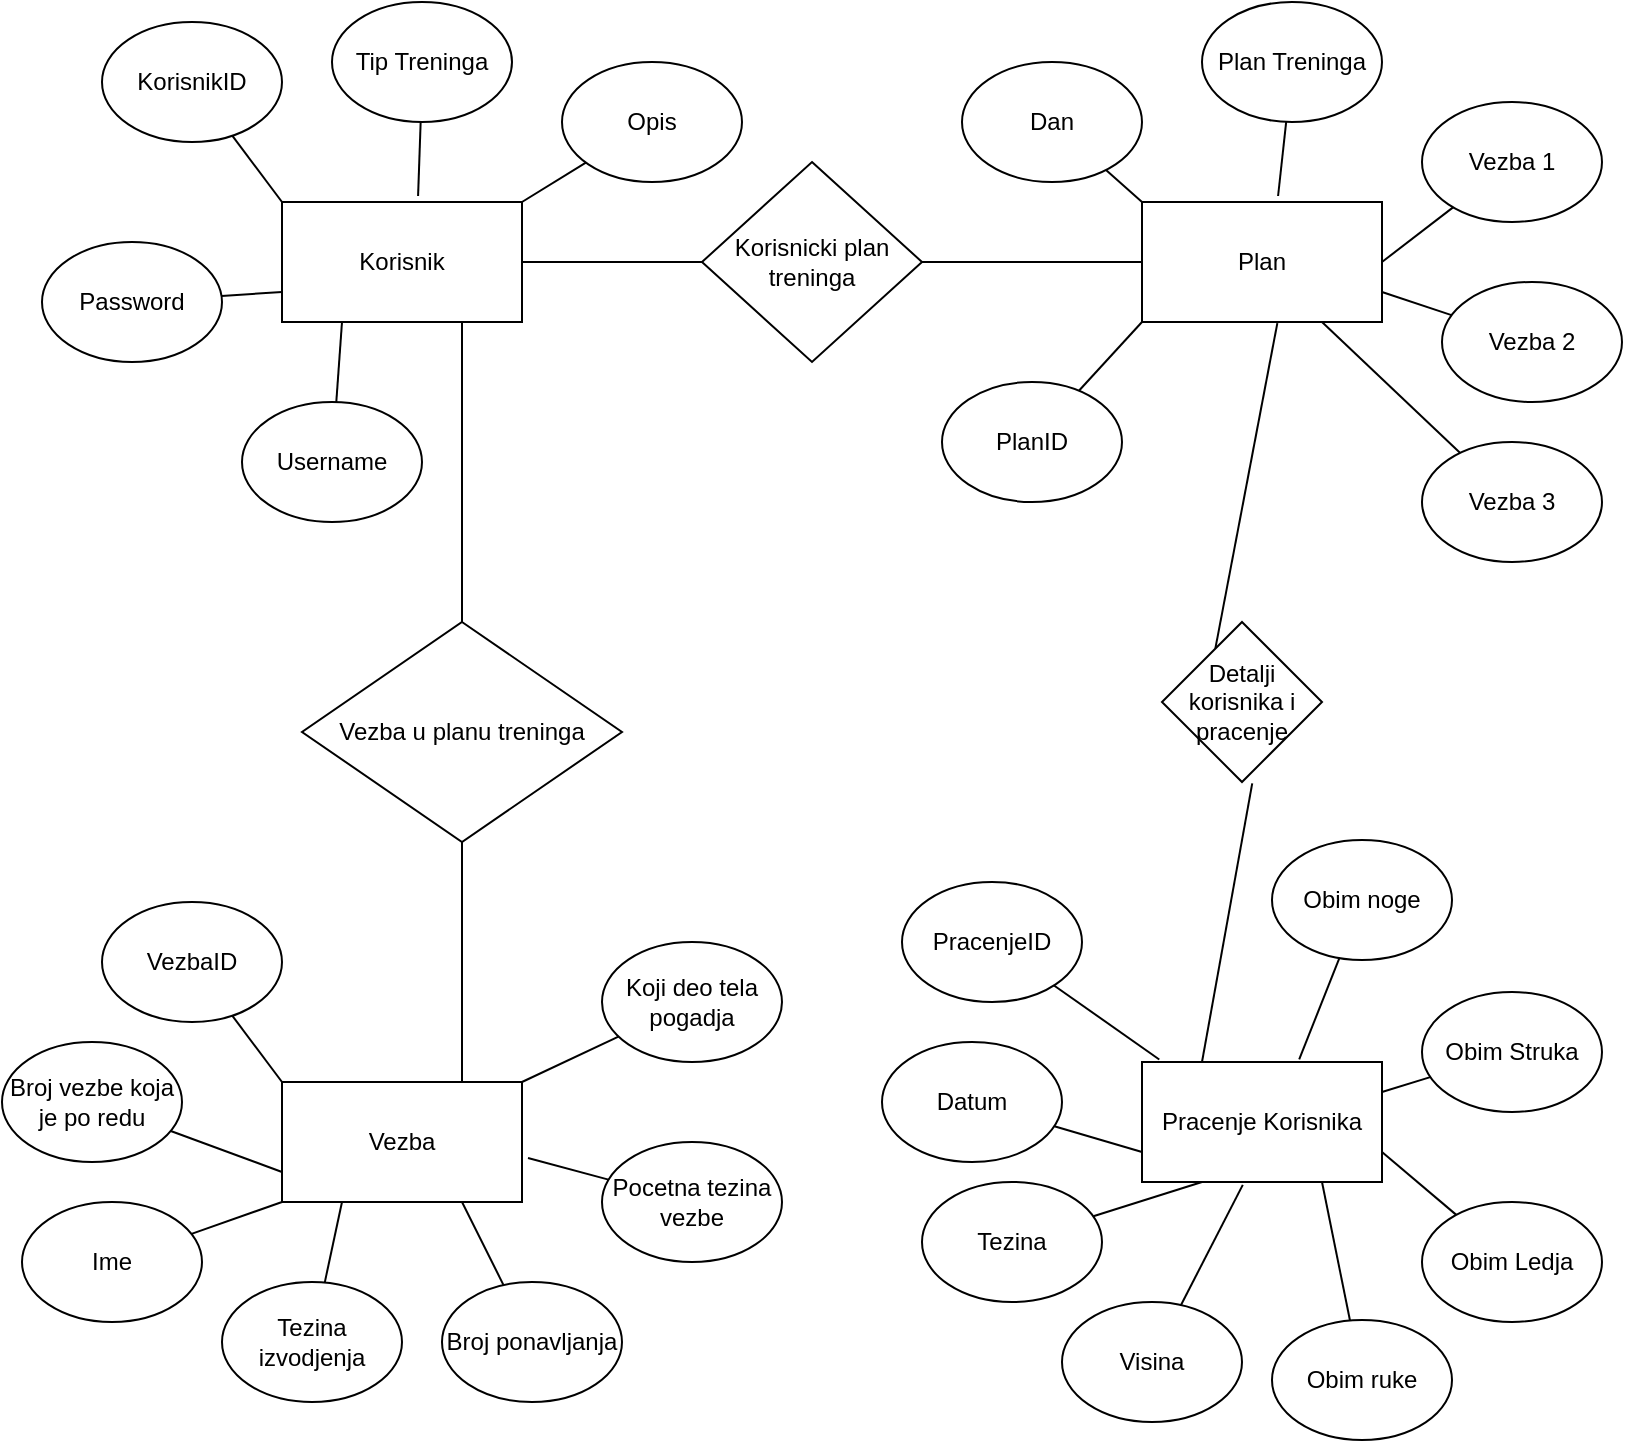 <mxfile version="22.1.5" type="github">
  <diagram name="Page-1" id="UNSRawnvGa96_E9ccSbv">
    <mxGraphModel dx="1085" dy="684" grid="1" gridSize="10" guides="1" tooltips="1" connect="1" arrows="1" fold="1" page="1" pageScale="1" pageWidth="850" pageHeight="1100" math="0" shadow="0">
      <root>
        <mxCell id="0" />
        <mxCell id="1" parent="0" />
        <mxCell id="w4WJriM2NWNoqD3AVZqt-1" value="Korisnik" style="rounded=0;whiteSpace=wrap;html=1;" vertex="1" parent="1">
          <mxGeometry x="170" y="160" width="120" height="60" as="geometry" />
        </mxCell>
        <mxCell id="w4WJriM2NWNoqD3AVZqt-2" value="" style="endArrow=none;html=1;rounded=0;" edge="1" parent="1" target="w4WJriM2NWNoqD3AVZqt-3">
          <mxGeometry width="50" height="50" relative="1" as="geometry">
            <mxPoint x="290" y="160" as="sourcePoint" />
            <mxPoint x="320" y="130" as="targetPoint" />
          </mxGeometry>
        </mxCell>
        <mxCell id="w4WJriM2NWNoqD3AVZqt-3" value="Opis" style="ellipse;whiteSpace=wrap;html=1;" vertex="1" parent="1">
          <mxGeometry x="310" y="90" width="90" height="60" as="geometry" />
        </mxCell>
        <mxCell id="w4WJriM2NWNoqD3AVZqt-4" value="" style="endArrow=none;html=1;rounded=0;exitX=0.567;exitY=-0.05;exitDx=0;exitDy=0;exitPerimeter=0;" edge="1" parent="1" target="w4WJriM2NWNoqD3AVZqt-5" source="w4WJriM2NWNoqD3AVZqt-1">
          <mxGeometry width="50" height="50" relative="1" as="geometry">
            <mxPoint x="175" y="130" as="sourcePoint" />
            <mxPoint x="205" y="100" as="targetPoint" />
          </mxGeometry>
        </mxCell>
        <mxCell id="w4WJriM2NWNoqD3AVZqt-5" value="Tip Treninga" style="ellipse;whiteSpace=wrap;html=1;" vertex="1" parent="1">
          <mxGeometry x="195" y="60" width="90" height="60" as="geometry" />
        </mxCell>
        <mxCell id="w4WJriM2NWNoqD3AVZqt-6" value="" style="endArrow=none;html=1;rounded=0;exitX=0;exitY=0;exitDx=0;exitDy=0;" edge="1" parent="1" target="w4WJriM2NWNoqD3AVZqt-7" source="w4WJriM2NWNoqD3AVZqt-1">
          <mxGeometry width="50" height="50" relative="1" as="geometry">
            <mxPoint x="50" y="130" as="sourcePoint" />
            <mxPoint x="80" y="100" as="targetPoint" />
          </mxGeometry>
        </mxCell>
        <mxCell id="w4WJriM2NWNoqD3AVZqt-7" value="KorisnikID" style="ellipse;whiteSpace=wrap;html=1;" vertex="1" parent="1">
          <mxGeometry x="80" y="70" width="90" height="60" as="geometry" />
        </mxCell>
        <mxCell id="w4WJriM2NWNoqD3AVZqt-8" value="" style="endArrow=none;html=1;rounded=0;exitX=0;exitY=0.75;exitDx=0;exitDy=0;" edge="1" parent="1" target="w4WJriM2NWNoqD3AVZqt-9" source="w4WJriM2NWNoqD3AVZqt-1">
          <mxGeometry width="50" height="50" relative="1" as="geometry">
            <mxPoint x="160" y="180" as="sourcePoint" />
            <mxPoint x="60" y="220" as="targetPoint" />
          </mxGeometry>
        </mxCell>
        <mxCell id="w4WJriM2NWNoqD3AVZqt-9" value="Password" style="ellipse;whiteSpace=wrap;html=1;" vertex="1" parent="1">
          <mxGeometry x="50" y="180" width="90" height="60" as="geometry" />
        </mxCell>
        <mxCell id="w4WJriM2NWNoqD3AVZqt-10" value="" style="endArrow=none;html=1;rounded=0;exitX=0.25;exitY=1;exitDx=0;exitDy=0;" edge="1" parent="1" target="w4WJriM2NWNoqD3AVZqt-11" source="w4WJriM2NWNoqD3AVZqt-1">
          <mxGeometry width="50" height="50" relative="1" as="geometry">
            <mxPoint x="130" y="330" as="sourcePoint" />
            <mxPoint x="160" y="300" as="targetPoint" />
          </mxGeometry>
        </mxCell>
        <mxCell id="w4WJriM2NWNoqD3AVZqt-11" value="Username" style="ellipse;whiteSpace=wrap;html=1;" vertex="1" parent="1">
          <mxGeometry x="150" y="260" width="90" height="60" as="geometry" />
        </mxCell>
        <mxCell id="w4WJriM2NWNoqD3AVZqt-13" value="" style="endArrow=none;html=1;rounded=0;exitX=1;exitY=0.5;exitDx=0;exitDy=0;" edge="1" parent="1" source="w4WJriM2NWNoqD3AVZqt-1" target="w4WJriM2NWNoqD3AVZqt-14">
          <mxGeometry width="50" height="50" relative="1" as="geometry">
            <mxPoint x="400" y="350" as="sourcePoint" />
            <mxPoint x="440" y="190" as="targetPoint" />
          </mxGeometry>
        </mxCell>
        <mxCell id="w4WJriM2NWNoqD3AVZqt-14" value="Korisnicki plan treninga" style="rhombus;whiteSpace=wrap;html=1;" vertex="1" parent="1">
          <mxGeometry x="380" y="140" width="110" height="100" as="geometry" />
        </mxCell>
        <mxCell id="w4WJriM2NWNoqD3AVZqt-15" value="" style="endArrow=none;html=1;rounded=0;entryX=0;entryY=0.5;entryDx=0;entryDy=0;" edge="1" parent="1" target="w4WJriM2NWNoqD3AVZqt-17">
          <mxGeometry width="50" height="50" relative="1" as="geometry">
            <mxPoint x="490" y="190" as="sourcePoint" />
            <mxPoint x="570" y="190" as="targetPoint" />
          </mxGeometry>
        </mxCell>
        <mxCell id="w4WJriM2NWNoqD3AVZqt-17" value="Plan" style="rounded=0;whiteSpace=wrap;html=1;" vertex="1" parent="1">
          <mxGeometry x="600" y="160" width="120" height="60" as="geometry" />
        </mxCell>
        <mxCell id="w4WJriM2NWNoqD3AVZqt-18" value="" style="endArrow=none;html=1;rounded=0;exitX=0.567;exitY=-0.05;exitDx=0;exitDy=0;exitPerimeter=0;" edge="1" parent="1" source="w4WJriM2NWNoqD3AVZqt-17" target="w4WJriM2NWNoqD3AVZqt-19">
          <mxGeometry width="50" height="50" relative="1" as="geometry">
            <mxPoint x="645" y="160" as="sourcePoint" />
            <mxPoint x="675" y="130" as="targetPoint" />
          </mxGeometry>
        </mxCell>
        <mxCell id="w4WJriM2NWNoqD3AVZqt-19" value="Plan Treninga" style="ellipse;whiteSpace=wrap;html=1;" vertex="1" parent="1">
          <mxGeometry x="630" y="60" width="90" height="60" as="geometry" />
        </mxCell>
        <mxCell id="w4WJriM2NWNoqD3AVZqt-20" value="" style="endArrow=none;html=1;rounded=0;exitX=0;exitY=0;exitDx=0;exitDy=0;" edge="1" parent="1" source="w4WJriM2NWNoqD3AVZqt-17" target="w4WJriM2NWNoqD3AVZqt-21">
          <mxGeometry width="50" height="50" relative="1" as="geometry">
            <mxPoint x="520" y="160" as="sourcePoint" />
            <mxPoint x="550" y="130" as="targetPoint" />
          </mxGeometry>
        </mxCell>
        <mxCell id="w4WJriM2NWNoqD3AVZqt-21" value="Dan" style="ellipse;whiteSpace=wrap;html=1;" vertex="1" parent="1">
          <mxGeometry x="510" y="90" width="90" height="60" as="geometry" />
        </mxCell>
        <mxCell id="w4WJriM2NWNoqD3AVZqt-22" value="" style="endArrow=none;html=1;rounded=0;exitX=1;exitY=0.75;exitDx=0;exitDy=0;" edge="1" parent="1" source="w4WJriM2NWNoqD3AVZqt-17" target="w4WJriM2NWNoqD3AVZqt-23">
          <mxGeometry width="50" height="50" relative="1" as="geometry">
            <mxPoint x="630" y="210" as="sourcePoint" />
            <mxPoint x="530" y="250" as="targetPoint" />
          </mxGeometry>
        </mxCell>
        <mxCell id="w4WJriM2NWNoqD3AVZqt-23" value="Vezba 2" style="ellipse;whiteSpace=wrap;html=1;" vertex="1" parent="1">
          <mxGeometry x="750" y="200" width="90" height="60" as="geometry" />
        </mxCell>
        <mxCell id="w4WJriM2NWNoqD3AVZqt-24" value="" style="endArrow=none;html=1;rounded=0;exitX=0.75;exitY=1;exitDx=0;exitDy=0;" edge="1" parent="1" source="w4WJriM2NWNoqD3AVZqt-17" target="w4WJriM2NWNoqD3AVZqt-25">
          <mxGeometry width="50" height="50" relative="1" as="geometry">
            <mxPoint x="600" y="360" as="sourcePoint" />
            <mxPoint x="630" y="330" as="targetPoint" />
          </mxGeometry>
        </mxCell>
        <mxCell id="w4WJriM2NWNoqD3AVZqt-25" value="&lt;div&gt;Vezba 3&lt;/div&gt;" style="ellipse;whiteSpace=wrap;html=1;" vertex="1" parent="1">
          <mxGeometry x="740" y="280" width="90" height="60" as="geometry" />
        </mxCell>
        <mxCell id="w4WJriM2NWNoqD3AVZqt-26" value="" style="endArrow=none;html=1;rounded=0;exitX=1;exitY=0.5;exitDx=0;exitDy=0;" edge="1" parent="1" target="w4WJriM2NWNoqD3AVZqt-27" source="w4WJriM2NWNoqD3AVZqt-17">
          <mxGeometry width="50" height="50" relative="1" as="geometry">
            <mxPoint x="808" y="120" as="sourcePoint" />
            <mxPoint x="640" y="146" as="targetPoint" />
          </mxGeometry>
        </mxCell>
        <mxCell id="w4WJriM2NWNoqD3AVZqt-27" value="Vezba 1" style="ellipse;whiteSpace=wrap;html=1;" vertex="1" parent="1">
          <mxGeometry x="740" y="110" width="90" height="60" as="geometry" />
        </mxCell>
        <mxCell id="w4WJriM2NWNoqD3AVZqt-28" value="" style="endArrow=none;html=1;rounded=0;exitX=0;exitY=1;exitDx=0;exitDy=0;" edge="1" parent="1" target="w4WJriM2NWNoqD3AVZqt-29" source="w4WJriM2NWNoqD3AVZqt-17">
          <mxGeometry width="50" height="50" relative="1" as="geometry">
            <mxPoint x="570" y="210" as="sourcePoint" />
            <mxPoint x="510" y="320" as="targetPoint" />
          </mxGeometry>
        </mxCell>
        <mxCell id="w4WJriM2NWNoqD3AVZqt-29" value="PlanID" style="ellipse;whiteSpace=wrap;html=1;" vertex="1" parent="1">
          <mxGeometry x="500" y="250" width="90" height="60" as="geometry" />
        </mxCell>
        <mxCell id="w4WJriM2NWNoqD3AVZqt-34" value="Vezba" style="rounded=0;whiteSpace=wrap;html=1;" vertex="1" parent="1">
          <mxGeometry x="170" y="600" width="120" height="60" as="geometry" />
        </mxCell>
        <mxCell id="w4WJriM2NWNoqD3AVZqt-35" value="" style="endArrow=none;html=1;rounded=0;exitX=0.75;exitY=0;exitDx=0;exitDy=0;entryX=0.75;entryY=1;entryDx=0;entryDy=0;" edge="1" parent="1" source="w4WJriM2NWNoqD3AVZqt-34" target="w4WJriM2NWNoqD3AVZqt-1">
          <mxGeometry width="50" height="50" relative="1" as="geometry">
            <mxPoint x="290" y="600" as="sourcePoint" />
            <mxPoint x="322" y="580" as="targetPoint" />
            <Array as="points">
              <mxPoint x="260" y="580" />
            </Array>
          </mxGeometry>
        </mxCell>
        <mxCell id="w4WJriM2NWNoqD3AVZqt-36" value="" style="endArrow=none;html=1;rounded=0;exitX=0.25;exitY=1;exitDx=0;exitDy=0;" edge="1" parent="1" source="w4WJriM2NWNoqD3AVZqt-34" target="w4WJriM2NWNoqD3AVZqt-37">
          <mxGeometry width="50" height="50" relative="1" as="geometry">
            <mxPoint x="175" y="570" as="sourcePoint" />
            <mxPoint x="205" y="540" as="targetPoint" />
          </mxGeometry>
        </mxCell>
        <mxCell id="w4WJriM2NWNoqD3AVZqt-37" value="Tezina izvodjenja" style="ellipse;whiteSpace=wrap;html=1;" vertex="1" parent="1">
          <mxGeometry x="140" y="700" width="90" height="60" as="geometry" />
        </mxCell>
        <mxCell id="w4WJriM2NWNoqD3AVZqt-38" value="" style="endArrow=none;html=1;rounded=0;exitX=0;exitY=0;exitDx=0;exitDy=0;" edge="1" parent="1" source="w4WJriM2NWNoqD3AVZqt-34" target="w4WJriM2NWNoqD3AVZqt-39">
          <mxGeometry width="50" height="50" relative="1" as="geometry">
            <mxPoint x="50" y="570" as="sourcePoint" />
            <mxPoint x="80" y="540" as="targetPoint" />
          </mxGeometry>
        </mxCell>
        <mxCell id="w4WJriM2NWNoqD3AVZqt-39" value="VezbaID" style="ellipse;whiteSpace=wrap;html=1;" vertex="1" parent="1">
          <mxGeometry x="80" y="510" width="90" height="60" as="geometry" />
        </mxCell>
        <mxCell id="w4WJriM2NWNoqD3AVZqt-40" value="" style="endArrow=none;html=1;rounded=0;exitX=0;exitY=0.75;exitDx=0;exitDy=0;" edge="1" parent="1" source="w4WJriM2NWNoqD3AVZqt-34" target="w4WJriM2NWNoqD3AVZqt-41">
          <mxGeometry width="50" height="50" relative="1" as="geometry">
            <mxPoint x="160" y="620" as="sourcePoint" />
            <mxPoint x="60" y="660" as="targetPoint" />
          </mxGeometry>
        </mxCell>
        <mxCell id="w4WJriM2NWNoqD3AVZqt-41" value="Broj vezbe koja je po redu" style="ellipse;whiteSpace=wrap;html=1;" vertex="1" parent="1">
          <mxGeometry x="30" y="580" width="90" height="60" as="geometry" />
        </mxCell>
        <mxCell id="w4WJriM2NWNoqD3AVZqt-42" value="" style="endArrow=none;html=1;rounded=0;exitX=0;exitY=1;exitDx=0;exitDy=0;" edge="1" parent="1" source="w4WJriM2NWNoqD3AVZqt-34" target="w4WJriM2NWNoqD3AVZqt-43">
          <mxGeometry width="50" height="50" relative="1" as="geometry">
            <mxPoint x="130" y="770" as="sourcePoint" />
            <mxPoint x="160" y="740" as="targetPoint" />
          </mxGeometry>
        </mxCell>
        <mxCell id="w4WJriM2NWNoqD3AVZqt-43" value="Ime" style="ellipse;whiteSpace=wrap;html=1;" vertex="1" parent="1">
          <mxGeometry x="40" y="660" width="90" height="60" as="geometry" />
        </mxCell>
        <mxCell id="w4WJriM2NWNoqD3AVZqt-44" value="Pracenje Korisnika" style="rounded=0;whiteSpace=wrap;html=1;" vertex="1" parent="1">
          <mxGeometry x="600" y="590" width="120" height="60" as="geometry" />
        </mxCell>
        <mxCell id="w4WJriM2NWNoqD3AVZqt-45" value="" style="endArrow=none;html=1;rounded=0;entryX=0.564;entryY=1.009;entryDx=0;entryDy=0;exitX=0.25;exitY=0;exitDx=0;exitDy=0;entryPerimeter=0;" edge="1" parent="1" source="w4WJriM2NWNoqD3AVZqt-61" target="w4WJriM2NWNoqD3AVZqt-17">
          <mxGeometry width="50" height="50" relative="1" as="geometry">
            <mxPoint x="770" y="590" as="sourcePoint" />
            <mxPoint x="802" y="570" as="targetPoint" />
          </mxGeometry>
        </mxCell>
        <mxCell id="w4WJriM2NWNoqD3AVZqt-46" value="" style="endArrow=none;html=1;rounded=0;exitX=0.072;exitY=-0.021;exitDx=0;exitDy=0;exitPerimeter=0;" edge="1" parent="1" source="w4WJriM2NWNoqD3AVZqt-44" target="w4WJriM2NWNoqD3AVZqt-47">
          <mxGeometry width="50" height="50" relative="1" as="geometry">
            <mxPoint x="605" y="560" as="sourcePoint" />
            <mxPoint x="635" y="530" as="targetPoint" />
          </mxGeometry>
        </mxCell>
        <mxCell id="w4WJriM2NWNoqD3AVZqt-47" value="PracenjeID" style="ellipse;whiteSpace=wrap;html=1;" vertex="1" parent="1">
          <mxGeometry x="480" y="500" width="90" height="60" as="geometry" />
        </mxCell>
        <mxCell id="w4WJriM2NWNoqD3AVZqt-48" value="" style="endArrow=none;html=1;rounded=0;exitX=0.42;exitY=1.024;exitDx=0;exitDy=0;exitPerimeter=0;" edge="1" parent="1" source="w4WJriM2NWNoqD3AVZqt-44" target="w4WJriM2NWNoqD3AVZqt-49">
          <mxGeometry width="50" height="50" relative="1" as="geometry">
            <mxPoint x="480" y="560" as="sourcePoint" />
            <mxPoint x="510" y="530" as="targetPoint" />
          </mxGeometry>
        </mxCell>
        <mxCell id="w4WJriM2NWNoqD3AVZqt-49" value="Visina" style="ellipse;whiteSpace=wrap;html=1;" vertex="1" parent="1">
          <mxGeometry x="560" y="710" width="90" height="60" as="geometry" />
        </mxCell>
        <mxCell id="w4WJriM2NWNoqD3AVZqt-50" value="" style="endArrow=none;html=1;rounded=0;exitX=0;exitY=0.75;exitDx=0;exitDy=0;" edge="1" parent="1" source="w4WJriM2NWNoqD3AVZqt-44" target="w4WJriM2NWNoqD3AVZqt-51">
          <mxGeometry width="50" height="50" relative="1" as="geometry">
            <mxPoint x="590" y="610" as="sourcePoint" />
            <mxPoint x="490" y="650" as="targetPoint" />
          </mxGeometry>
        </mxCell>
        <mxCell id="w4WJriM2NWNoqD3AVZqt-51" value="Datum" style="ellipse;whiteSpace=wrap;html=1;" vertex="1" parent="1">
          <mxGeometry x="470" y="580" width="90" height="60" as="geometry" />
        </mxCell>
        <mxCell id="w4WJriM2NWNoqD3AVZqt-52" value="" style="endArrow=none;html=1;rounded=0;exitX=0.25;exitY=1;exitDx=0;exitDy=0;" edge="1" parent="1" source="w4WJriM2NWNoqD3AVZqt-44" target="w4WJriM2NWNoqD3AVZqt-53">
          <mxGeometry width="50" height="50" relative="1" as="geometry">
            <mxPoint x="560" y="760" as="sourcePoint" />
            <mxPoint x="590" y="730" as="targetPoint" />
          </mxGeometry>
        </mxCell>
        <mxCell id="w4WJriM2NWNoqD3AVZqt-53" value="Tezina" style="ellipse;whiteSpace=wrap;html=1;" vertex="1" parent="1">
          <mxGeometry x="490" y="650" width="90" height="60" as="geometry" />
        </mxCell>
        <mxCell id="w4WJriM2NWNoqD3AVZqt-54" value="Vezba u planu treninga" style="rhombus;whiteSpace=wrap;html=1;" vertex="1" parent="1">
          <mxGeometry x="180" y="370" width="160" height="110" as="geometry" />
        </mxCell>
        <mxCell id="w4WJriM2NWNoqD3AVZqt-55" value="" style="endArrow=none;html=1;rounded=0;exitX=0.75;exitY=1;exitDx=0;exitDy=0;" edge="1" parent="1" target="w4WJriM2NWNoqD3AVZqt-56" source="w4WJriM2NWNoqD3AVZqt-34">
          <mxGeometry width="50" height="50" relative="1" as="geometry">
            <mxPoint x="310" y="660" as="sourcePoint" />
            <mxPoint x="315" y="540" as="targetPoint" />
          </mxGeometry>
        </mxCell>
        <mxCell id="w4WJriM2NWNoqD3AVZqt-56" value="Broj ponavljanja" style="ellipse;whiteSpace=wrap;html=1;" vertex="1" parent="1">
          <mxGeometry x="250" y="700" width="90" height="60" as="geometry" />
        </mxCell>
        <mxCell id="w4WJriM2NWNoqD3AVZqt-57" value="" style="endArrow=none;html=1;rounded=0;exitX=1.025;exitY=0.633;exitDx=0;exitDy=0;exitPerimeter=0;" edge="1" parent="1" target="w4WJriM2NWNoqD3AVZqt-58" source="w4WJriM2NWNoqD3AVZqt-34">
          <mxGeometry width="50" height="50" relative="1" as="geometry">
            <mxPoint x="390" y="590" as="sourcePoint" />
            <mxPoint x="395" y="470" as="targetPoint" />
          </mxGeometry>
        </mxCell>
        <mxCell id="w4WJriM2NWNoqD3AVZqt-58" value="Pocetna tezina vezbe" style="ellipse;whiteSpace=wrap;html=1;" vertex="1" parent="1">
          <mxGeometry x="330" y="630" width="90" height="60" as="geometry" />
        </mxCell>
        <mxCell id="w4WJriM2NWNoqD3AVZqt-59" value="" style="endArrow=none;html=1;rounded=0;exitX=1;exitY=0;exitDx=0;exitDy=0;" edge="1" parent="1" target="w4WJriM2NWNoqD3AVZqt-60" source="w4WJriM2NWNoqD3AVZqt-34">
          <mxGeometry width="50" height="50" relative="1" as="geometry">
            <mxPoint x="390" y="490" as="sourcePoint" />
            <mxPoint x="395" y="370" as="targetPoint" />
          </mxGeometry>
        </mxCell>
        <mxCell id="w4WJriM2NWNoqD3AVZqt-60" value="Koji deo tela pogadja" style="ellipse;whiteSpace=wrap;html=1;" vertex="1" parent="1">
          <mxGeometry x="330" y="530" width="90" height="60" as="geometry" />
        </mxCell>
        <mxCell id="w4WJriM2NWNoqD3AVZqt-62" value="" style="endArrow=none;html=1;rounded=0;exitX=0.75;exitY=1;exitDx=0;exitDy=0;" edge="1" parent="1" target="w4WJriM2NWNoqD3AVZqt-63" source="w4WJriM2NWNoqD3AVZqt-44">
          <mxGeometry width="50" height="50" relative="1" as="geometry">
            <mxPoint x="755" y="660" as="sourcePoint" />
            <mxPoint x="615" y="539" as="targetPoint" />
          </mxGeometry>
        </mxCell>
        <mxCell id="w4WJriM2NWNoqD3AVZqt-63" value="Obim ruke" style="ellipse;whiteSpace=wrap;html=1;" vertex="1" parent="1">
          <mxGeometry x="665" y="719" width="90" height="60" as="geometry" />
        </mxCell>
        <mxCell id="w4WJriM2NWNoqD3AVZqt-64" value="" style="endArrow=none;html=1;rounded=0;entryX=0.564;entryY=1.009;entryDx=0;entryDy=0;exitX=0.25;exitY=0;exitDx=0;exitDy=0;entryPerimeter=0;" edge="1" parent="1" source="w4WJriM2NWNoqD3AVZqt-44" target="w4WJriM2NWNoqD3AVZqt-61">
          <mxGeometry width="50" height="50" relative="1" as="geometry">
            <mxPoint x="630" y="590" as="sourcePoint" />
            <mxPoint x="668" y="221" as="targetPoint" />
          </mxGeometry>
        </mxCell>
        <mxCell id="w4WJriM2NWNoqD3AVZqt-61" value="Detalji korisnika i pracenje" style="rhombus;whiteSpace=wrap;html=1;" vertex="1" parent="1">
          <mxGeometry x="610" y="370" width="80" height="80" as="geometry" />
        </mxCell>
        <mxCell id="w4WJriM2NWNoqD3AVZqt-65" value="" style="endArrow=none;html=1;rounded=0;exitX=1;exitY=0.75;exitDx=0;exitDy=0;" edge="1" parent="1" target="w4WJriM2NWNoqD3AVZqt-66" source="w4WJriM2NWNoqD3AVZqt-44">
          <mxGeometry width="50" height="50" relative="1" as="geometry">
            <mxPoint x="765" y="591" as="sourcePoint" />
            <mxPoint x="690" y="480" as="targetPoint" />
          </mxGeometry>
        </mxCell>
        <mxCell id="w4WJriM2NWNoqD3AVZqt-66" value="Obim Ledja" style="ellipse;whiteSpace=wrap;html=1;" vertex="1" parent="1">
          <mxGeometry x="740" y="660" width="90" height="60" as="geometry" />
        </mxCell>
        <mxCell id="w4WJriM2NWNoqD3AVZqt-67" value="" style="endArrow=none;html=1;rounded=0;exitX=1;exitY=0.25;exitDx=0;exitDy=0;" edge="1" parent="1" target="w4WJriM2NWNoqD3AVZqt-68" source="w4WJriM2NWNoqD3AVZqt-44">
          <mxGeometry width="50" height="50" relative="1" as="geometry">
            <mxPoint x="765" y="486" as="sourcePoint" />
            <mxPoint x="690" y="375" as="targetPoint" />
          </mxGeometry>
        </mxCell>
        <mxCell id="w4WJriM2NWNoqD3AVZqt-68" value="Obim Struka" style="ellipse;whiteSpace=wrap;html=1;" vertex="1" parent="1">
          <mxGeometry x="740" y="555" width="90" height="60" as="geometry" />
        </mxCell>
        <mxCell id="w4WJriM2NWNoqD3AVZqt-69" value="" style="endArrow=none;html=1;rounded=0;exitX=0.655;exitY=-0.021;exitDx=0;exitDy=0;exitPerimeter=0;" edge="1" parent="1" target="w4WJriM2NWNoqD3AVZqt-70" source="w4WJriM2NWNoqD3AVZqt-44">
          <mxGeometry width="50" height="50" relative="1" as="geometry">
            <mxPoint x="690" y="410" as="sourcePoint" />
            <mxPoint x="615" y="299" as="targetPoint" />
          </mxGeometry>
        </mxCell>
        <mxCell id="w4WJriM2NWNoqD3AVZqt-70" value="Obim noge" style="ellipse;whiteSpace=wrap;html=1;" vertex="1" parent="1">
          <mxGeometry x="665" y="479" width="90" height="60" as="geometry" />
        </mxCell>
      </root>
    </mxGraphModel>
  </diagram>
</mxfile>
